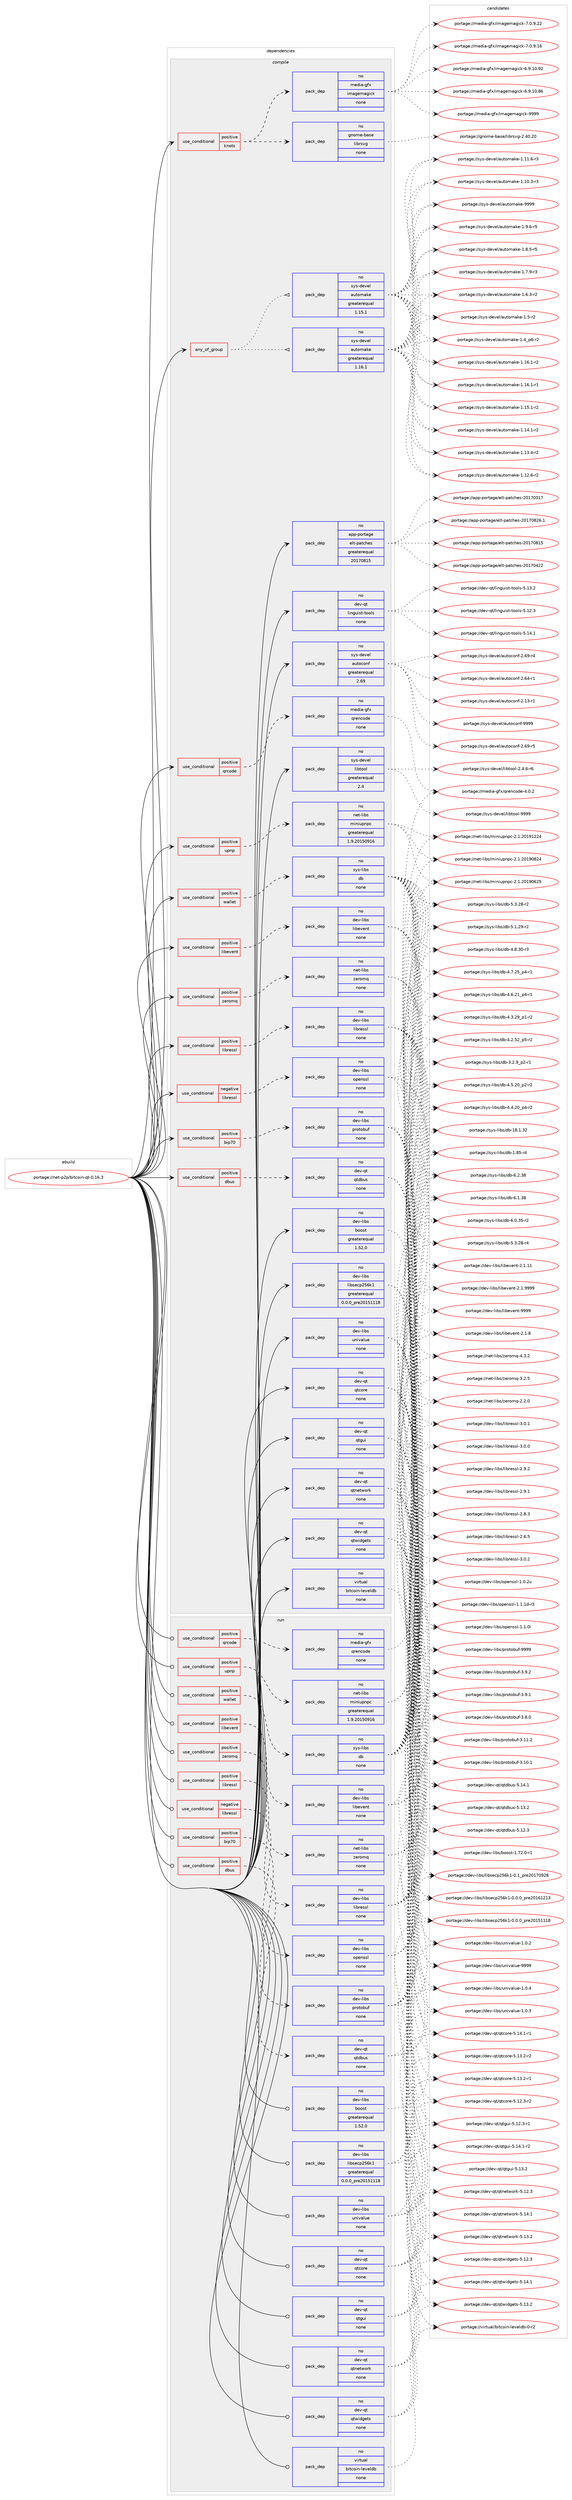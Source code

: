 digraph prolog {

# *************
# Graph options
# *************

newrank=true;
concentrate=true;
compound=true;
graph [rankdir=LR,fontname=Helvetica,fontsize=10,ranksep=1.5];#, ranksep=2.5, nodesep=0.2];
edge  [arrowhead=vee];
node  [fontname=Helvetica,fontsize=10];

# **********
# The ebuild
# **********

subgraph cluster_leftcol {
color=gray;
rank=same;
label=<<i>ebuild</i>>;
id [label="portage://net-p2p/bitcoin-qt-0.16.3", color=red, width=4, href="../net-p2p/bitcoin-qt-0.16.3.svg"];
}

# ****************
# The dependencies
# ****************

subgraph cluster_midcol {
color=gray;
label=<<i>dependencies</i>>;
subgraph cluster_compile {
fillcolor="#eeeeee";
style=filled;
label=<<i>compile</i>>;
subgraph any1822 {
dependency115019 [label=<<TABLE BORDER="0" CELLBORDER="1" CELLSPACING="0" CELLPADDING="4"><TR><TD CELLPADDING="10">any_of_group</TD></TR></TABLE>>, shape=none, color=red];subgraph pack89685 {
dependency115020 [label=<<TABLE BORDER="0" CELLBORDER="1" CELLSPACING="0" CELLPADDING="4" WIDTH="220"><TR><TD ROWSPAN="6" CELLPADDING="30">pack_dep</TD></TR><TR><TD WIDTH="110">no</TD></TR><TR><TD>sys-devel</TD></TR><TR><TD>automake</TD></TR><TR><TD>greaterequal</TD></TR><TR><TD>1.16.1</TD></TR></TABLE>>, shape=none, color=blue];
}
dependency115019:e -> dependency115020:w [weight=20,style="dotted",arrowhead="oinv"];
subgraph pack89686 {
dependency115021 [label=<<TABLE BORDER="0" CELLBORDER="1" CELLSPACING="0" CELLPADDING="4" WIDTH="220"><TR><TD ROWSPAN="6" CELLPADDING="30">pack_dep</TD></TR><TR><TD WIDTH="110">no</TD></TR><TR><TD>sys-devel</TD></TR><TR><TD>automake</TD></TR><TR><TD>greaterequal</TD></TR><TR><TD>1.15.1</TD></TR></TABLE>>, shape=none, color=blue];
}
dependency115019:e -> dependency115021:w [weight=20,style="dotted",arrowhead="oinv"];
}
id:e -> dependency115019:w [weight=20,style="solid",arrowhead="vee"];
subgraph cond23409 {
dependency115022 [label=<<TABLE BORDER="0" CELLBORDER="1" CELLSPACING="0" CELLPADDING="4"><TR><TD ROWSPAN="3" CELLPADDING="10">use_conditional</TD></TR><TR><TD>negative</TD></TR><TR><TD>libressl</TD></TR></TABLE>>, shape=none, color=red];
subgraph pack89687 {
dependency115023 [label=<<TABLE BORDER="0" CELLBORDER="1" CELLSPACING="0" CELLPADDING="4" WIDTH="220"><TR><TD ROWSPAN="6" CELLPADDING="30">pack_dep</TD></TR><TR><TD WIDTH="110">no</TD></TR><TR><TD>dev-libs</TD></TR><TR><TD>openssl</TD></TR><TR><TD>none</TD></TR><TR><TD></TD></TR></TABLE>>, shape=none, color=blue];
}
dependency115022:e -> dependency115023:w [weight=20,style="dashed",arrowhead="vee"];
}
id:e -> dependency115022:w [weight=20,style="solid",arrowhead="vee"];
subgraph cond23410 {
dependency115024 [label=<<TABLE BORDER="0" CELLBORDER="1" CELLSPACING="0" CELLPADDING="4"><TR><TD ROWSPAN="3" CELLPADDING="10">use_conditional</TD></TR><TR><TD>positive</TD></TR><TR><TD>bip70</TD></TR></TABLE>>, shape=none, color=red];
subgraph pack89688 {
dependency115025 [label=<<TABLE BORDER="0" CELLBORDER="1" CELLSPACING="0" CELLPADDING="4" WIDTH="220"><TR><TD ROWSPAN="6" CELLPADDING="30">pack_dep</TD></TR><TR><TD WIDTH="110">no</TD></TR><TR><TD>dev-libs</TD></TR><TR><TD>protobuf</TD></TR><TR><TD>none</TD></TR><TR><TD></TD></TR></TABLE>>, shape=none, color=blue];
}
dependency115024:e -> dependency115025:w [weight=20,style="dashed",arrowhead="vee"];
}
id:e -> dependency115024:w [weight=20,style="solid",arrowhead="vee"];
subgraph cond23411 {
dependency115026 [label=<<TABLE BORDER="0" CELLBORDER="1" CELLSPACING="0" CELLPADDING="4"><TR><TD ROWSPAN="3" CELLPADDING="10">use_conditional</TD></TR><TR><TD>positive</TD></TR><TR><TD>dbus</TD></TR></TABLE>>, shape=none, color=red];
subgraph pack89689 {
dependency115027 [label=<<TABLE BORDER="0" CELLBORDER="1" CELLSPACING="0" CELLPADDING="4" WIDTH="220"><TR><TD ROWSPAN="6" CELLPADDING="30">pack_dep</TD></TR><TR><TD WIDTH="110">no</TD></TR><TR><TD>dev-qt</TD></TR><TR><TD>qtdbus</TD></TR><TR><TD>none</TD></TR><TR><TD></TD></TR></TABLE>>, shape=none, color=blue];
}
dependency115026:e -> dependency115027:w [weight=20,style="dashed",arrowhead="vee"];
}
id:e -> dependency115026:w [weight=20,style="solid",arrowhead="vee"];
subgraph cond23412 {
dependency115028 [label=<<TABLE BORDER="0" CELLBORDER="1" CELLSPACING="0" CELLPADDING="4"><TR><TD ROWSPAN="3" CELLPADDING="10">use_conditional</TD></TR><TR><TD>positive</TD></TR><TR><TD>knots</TD></TR></TABLE>>, shape=none, color=red];
subgraph pack89690 {
dependency115029 [label=<<TABLE BORDER="0" CELLBORDER="1" CELLSPACING="0" CELLPADDING="4" WIDTH="220"><TR><TD ROWSPAN="6" CELLPADDING="30">pack_dep</TD></TR><TR><TD WIDTH="110">no</TD></TR><TR><TD>gnome-base</TD></TR><TR><TD>librsvg</TD></TR><TR><TD>none</TD></TR><TR><TD></TD></TR></TABLE>>, shape=none, color=blue];
}
dependency115028:e -> dependency115029:w [weight=20,style="dashed",arrowhead="vee"];
subgraph pack89691 {
dependency115030 [label=<<TABLE BORDER="0" CELLBORDER="1" CELLSPACING="0" CELLPADDING="4" WIDTH="220"><TR><TD ROWSPAN="6" CELLPADDING="30">pack_dep</TD></TR><TR><TD WIDTH="110">no</TD></TR><TR><TD>media-gfx</TD></TR><TR><TD>imagemagick</TD></TR><TR><TD>none</TD></TR><TR><TD></TD></TR></TABLE>>, shape=none, color=blue];
}
dependency115028:e -> dependency115030:w [weight=20,style="dashed",arrowhead="vee"];
}
id:e -> dependency115028:w [weight=20,style="solid",arrowhead="vee"];
subgraph cond23413 {
dependency115031 [label=<<TABLE BORDER="0" CELLBORDER="1" CELLSPACING="0" CELLPADDING="4"><TR><TD ROWSPAN="3" CELLPADDING="10">use_conditional</TD></TR><TR><TD>positive</TD></TR><TR><TD>libevent</TD></TR></TABLE>>, shape=none, color=red];
subgraph pack89692 {
dependency115032 [label=<<TABLE BORDER="0" CELLBORDER="1" CELLSPACING="0" CELLPADDING="4" WIDTH="220"><TR><TD ROWSPAN="6" CELLPADDING="30">pack_dep</TD></TR><TR><TD WIDTH="110">no</TD></TR><TR><TD>dev-libs</TD></TR><TR><TD>libevent</TD></TR><TR><TD>none</TD></TR><TR><TD></TD></TR></TABLE>>, shape=none, color=blue];
}
dependency115031:e -> dependency115032:w [weight=20,style="dashed",arrowhead="vee"];
}
id:e -> dependency115031:w [weight=20,style="solid",arrowhead="vee"];
subgraph cond23414 {
dependency115033 [label=<<TABLE BORDER="0" CELLBORDER="1" CELLSPACING="0" CELLPADDING="4"><TR><TD ROWSPAN="3" CELLPADDING="10">use_conditional</TD></TR><TR><TD>positive</TD></TR><TR><TD>libressl</TD></TR></TABLE>>, shape=none, color=red];
subgraph pack89693 {
dependency115034 [label=<<TABLE BORDER="0" CELLBORDER="1" CELLSPACING="0" CELLPADDING="4" WIDTH="220"><TR><TD ROWSPAN="6" CELLPADDING="30">pack_dep</TD></TR><TR><TD WIDTH="110">no</TD></TR><TR><TD>dev-libs</TD></TR><TR><TD>libressl</TD></TR><TR><TD>none</TD></TR><TR><TD></TD></TR></TABLE>>, shape=none, color=blue];
}
dependency115033:e -> dependency115034:w [weight=20,style="dashed",arrowhead="vee"];
}
id:e -> dependency115033:w [weight=20,style="solid",arrowhead="vee"];
subgraph cond23415 {
dependency115035 [label=<<TABLE BORDER="0" CELLBORDER="1" CELLSPACING="0" CELLPADDING="4"><TR><TD ROWSPAN="3" CELLPADDING="10">use_conditional</TD></TR><TR><TD>positive</TD></TR><TR><TD>qrcode</TD></TR></TABLE>>, shape=none, color=red];
subgraph pack89694 {
dependency115036 [label=<<TABLE BORDER="0" CELLBORDER="1" CELLSPACING="0" CELLPADDING="4" WIDTH="220"><TR><TD ROWSPAN="6" CELLPADDING="30">pack_dep</TD></TR><TR><TD WIDTH="110">no</TD></TR><TR><TD>media-gfx</TD></TR><TR><TD>qrencode</TD></TR><TR><TD>none</TD></TR><TR><TD></TD></TR></TABLE>>, shape=none, color=blue];
}
dependency115035:e -> dependency115036:w [weight=20,style="dashed",arrowhead="vee"];
}
id:e -> dependency115035:w [weight=20,style="solid",arrowhead="vee"];
subgraph cond23416 {
dependency115037 [label=<<TABLE BORDER="0" CELLBORDER="1" CELLSPACING="0" CELLPADDING="4"><TR><TD ROWSPAN="3" CELLPADDING="10">use_conditional</TD></TR><TR><TD>positive</TD></TR><TR><TD>upnp</TD></TR></TABLE>>, shape=none, color=red];
subgraph pack89695 {
dependency115038 [label=<<TABLE BORDER="0" CELLBORDER="1" CELLSPACING="0" CELLPADDING="4" WIDTH="220"><TR><TD ROWSPAN="6" CELLPADDING="30">pack_dep</TD></TR><TR><TD WIDTH="110">no</TD></TR><TR><TD>net-libs</TD></TR><TR><TD>miniupnpc</TD></TR><TR><TD>greaterequal</TD></TR><TR><TD>1.9.20150916</TD></TR></TABLE>>, shape=none, color=blue];
}
dependency115037:e -> dependency115038:w [weight=20,style="dashed",arrowhead="vee"];
}
id:e -> dependency115037:w [weight=20,style="solid",arrowhead="vee"];
subgraph cond23417 {
dependency115039 [label=<<TABLE BORDER="0" CELLBORDER="1" CELLSPACING="0" CELLPADDING="4"><TR><TD ROWSPAN="3" CELLPADDING="10">use_conditional</TD></TR><TR><TD>positive</TD></TR><TR><TD>wallet</TD></TR></TABLE>>, shape=none, color=red];
subgraph pack89696 {
dependency115040 [label=<<TABLE BORDER="0" CELLBORDER="1" CELLSPACING="0" CELLPADDING="4" WIDTH="220"><TR><TD ROWSPAN="6" CELLPADDING="30">pack_dep</TD></TR><TR><TD WIDTH="110">no</TD></TR><TR><TD>sys-libs</TD></TR><TR><TD>db</TD></TR><TR><TD>none</TD></TR><TR><TD></TD></TR></TABLE>>, shape=none, color=blue];
}
dependency115039:e -> dependency115040:w [weight=20,style="dashed",arrowhead="vee"];
}
id:e -> dependency115039:w [weight=20,style="solid",arrowhead="vee"];
subgraph cond23418 {
dependency115041 [label=<<TABLE BORDER="0" CELLBORDER="1" CELLSPACING="0" CELLPADDING="4"><TR><TD ROWSPAN="3" CELLPADDING="10">use_conditional</TD></TR><TR><TD>positive</TD></TR><TR><TD>zeromq</TD></TR></TABLE>>, shape=none, color=red];
subgraph pack89697 {
dependency115042 [label=<<TABLE BORDER="0" CELLBORDER="1" CELLSPACING="0" CELLPADDING="4" WIDTH="220"><TR><TD ROWSPAN="6" CELLPADDING="30">pack_dep</TD></TR><TR><TD WIDTH="110">no</TD></TR><TR><TD>net-libs</TD></TR><TR><TD>zeromq</TD></TR><TR><TD>none</TD></TR><TR><TD></TD></TR></TABLE>>, shape=none, color=blue];
}
dependency115041:e -> dependency115042:w [weight=20,style="dashed",arrowhead="vee"];
}
id:e -> dependency115041:w [weight=20,style="solid",arrowhead="vee"];
subgraph pack89698 {
dependency115043 [label=<<TABLE BORDER="0" CELLBORDER="1" CELLSPACING="0" CELLPADDING="4" WIDTH="220"><TR><TD ROWSPAN="6" CELLPADDING="30">pack_dep</TD></TR><TR><TD WIDTH="110">no</TD></TR><TR><TD>app-portage</TD></TR><TR><TD>elt-patches</TD></TR><TR><TD>greaterequal</TD></TR><TR><TD>20170815</TD></TR></TABLE>>, shape=none, color=blue];
}
id:e -> dependency115043:w [weight=20,style="solid",arrowhead="vee"];
subgraph pack89699 {
dependency115044 [label=<<TABLE BORDER="0" CELLBORDER="1" CELLSPACING="0" CELLPADDING="4" WIDTH="220"><TR><TD ROWSPAN="6" CELLPADDING="30">pack_dep</TD></TR><TR><TD WIDTH="110">no</TD></TR><TR><TD>dev-libs</TD></TR><TR><TD>boost</TD></TR><TR><TD>greaterequal</TD></TR><TR><TD>1.52.0</TD></TR></TABLE>>, shape=none, color=blue];
}
id:e -> dependency115044:w [weight=20,style="solid",arrowhead="vee"];
subgraph pack89700 {
dependency115045 [label=<<TABLE BORDER="0" CELLBORDER="1" CELLSPACING="0" CELLPADDING="4" WIDTH="220"><TR><TD ROWSPAN="6" CELLPADDING="30">pack_dep</TD></TR><TR><TD WIDTH="110">no</TD></TR><TR><TD>dev-libs</TD></TR><TR><TD>libsecp256k1</TD></TR><TR><TD>greaterequal</TD></TR><TR><TD>0.0.0_pre20151118</TD></TR></TABLE>>, shape=none, color=blue];
}
id:e -> dependency115045:w [weight=20,style="solid",arrowhead="vee"];
subgraph pack89701 {
dependency115046 [label=<<TABLE BORDER="0" CELLBORDER="1" CELLSPACING="0" CELLPADDING="4" WIDTH="220"><TR><TD ROWSPAN="6" CELLPADDING="30">pack_dep</TD></TR><TR><TD WIDTH="110">no</TD></TR><TR><TD>dev-libs</TD></TR><TR><TD>univalue</TD></TR><TR><TD>none</TD></TR><TR><TD></TD></TR></TABLE>>, shape=none, color=blue];
}
id:e -> dependency115046:w [weight=20,style="solid",arrowhead="vee"];
subgraph pack89702 {
dependency115047 [label=<<TABLE BORDER="0" CELLBORDER="1" CELLSPACING="0" CELLPADDING="4" WIDTH="220"><TR><TD ROWSPAN="6" CELLPADDING="30">pack_dep</TD></TR><TR><TD WIDTH="110">no</TD></TR><TR><TD>dev-qt</TD></TR><TR><TD>linguist-tools</TD></TR><TR><TD>none</TD></TR><TR><TD></TD></TR></TABLE>>, shape=none, color=blue];
}
id:e -> dependency115047:w [weight=20,style="solid",arrowhead="vee"];
subgraph pack89703 {
dependency115048 [label=<<TABLE BORDER="0" CELLBORDER="1" CELLSPACING="0" CELLPADDING="4" WIDTH="220"><TR><TD ROWSPAN="6" CELLPADDING="30">pack_dep</TD></TR><TR><TD WIDTH="110">no</TD></TR><TR><TD>dev-qt</TD></TR><TR><TD>qtcore</TD></TR><TR><TD>none</TD></TR><TR><TD></TD></TR></TABLE>>, shape=none, color=blue];
}
id:e -> dependency115048:w [weight=20,style="solid",arrowhead="vee"];
subgraph pack89704 {
dependency115049 [label=<<TABLE BORDER="0" CELLBORDER="1" CELLSPACING="0" CELLPADDING="4" WIDTH="220"><TR><TD ROWSPAN="6" CELLPADDING="30">pack_dep</TD></TR><TR><TD WIDTH="110">no</TD></TR><TR><TD>dev-qt</TD></TR><TR><TD>qtgui</TD></TR><TR><TD>none</TD></TR><TR><TD></TD></TR></TABLE>>, shape=none, color=blue];
}
id:e -> dependency115049:w [weight=20,style="solid",arrowhead="vee"];
subgraph pack89705 {
dependency115050 [label=<<TABLE BORDER="0" CELLBORDER="1" CELLSPACING="0" CELLPADDING="4" WIDTH="220"><TR><TD ROWSPAN="6" CELLPADDING="30">pack_dep</TD></TR><TR><TD WIDTH="110">no</TD></TR><TR><TD>dev-qt</TD></TR><TR><TD>qtnetwork</TD></TR><TR><TD>none</TD></TR><TR><TD></TD></TR></TABLE>>, shape=none, color=blue];
}
id:e -> dependency115050:w [weight=20,style="solid",arrowhead="vee"];
subgraph pack89706 {
dependency115051 [label=<<TABLE BORDER="0" CELLBORDER="1" CELLSPACING="0" CELLPADDING="4" WIDTH="220"><TR><TD ROWSPAN="6" CELLPADDING="30">pack_dep</TD></TR><TR><TD WIDTH="110">no</TD></TR><TR><TD>dev-qt</TD></TR><TR><TD>qtwidgets</TD></TR><TR><TD>none</TD></TR><TR><TD></TD></TR></TABLE>>, shape=none, color=blue];
}
id:e -> dependency115051:w [weight=20,style="solid",arrowhead="vee"];
subgraph pack89707 {
dependency115052 [label=<<TABLE BORDER="0" CELLBORDER="1" CELLSPACING="0" CELLPADDING="4" WIDTH="220"><TR><TD ROWSPAN="6" CELLPADDING="30">pack_dep</TD></TR><TR><TD WIDTH="110">no</TD></TR><TR><TD>sys-devel</TD></TR><TR><TD>autoconf</TD></TR><TR><TD>greaterequal</TD></TR><TR><TD>2.69</TD></TR></TABLE>>, shape=none, color=blue];
}
id:e -> dependency115052:w [weight=20,style="solid",arrowhead="vee"];
subgraph pack89708 {
dependency115053 [label=<<TABLE BORDER="0" CELLBORDER="1" CELLSPACING="0" CELLPADDING="4" WIDTH="220"><TR><TD ROWSPAN="6" CELLPADDING="30">pack_dep</TD></TR><TR><TD WIDTH="110">no</TD></TR><TR><TD>sys-devel</TD></TR><TR><TD>libtool</TD></TR><TR><TD>greaterequal</TD></TR><TR><TD>2.4</TD></TR></TABLE>>, shape=none, color=blue];
}
id:e -> dependency115053:w [weight=20,style="solid",arrowhead="vee"];
subgraph pack89709 {
dependency115054 [label=<<TABLE BORDER="0" CELLBORDER="1" CELLSPACING="0" CELLPADDING="4" WIDTH="220"><TR><TD ROWSPAN="6" CELLPADDING="30">pack_dep</TD></TR><TR><TD WIDTH="110">no</TD></TR><TR><TD>virtual</TD></TR><TR><TD>bitcoin-leveldb</TD></TR><TR><TD>none</TD></TR><TR><TD></TD></TR></TABLE>>, shape=none, color=blue];
}
id:e -> dependency115054:w [weight=20,style="solid",arrowhead="vee"];
}
subgraph cluster_compileandrun {
fillcolor="#eeeeee";
style=filled;
label=<<i>compile and run</i>>;
}
subgraph cluster_run {
fillcolor="#eeeeee";
style=filled;
label=<<i>run</i>>;
subgraph cond23419 {
dependency115055 [label=<<TABLE BORDER="0" CELLBORDER="1" CELLSPACING="0" CELLPADDING="4"><TR><TD ROWSPAN="3" CELLPADDING="10">use_conditional</TD></TR><TR><TD>negative</TD></TR><TR><TD>libressl</TD></TR></TABLE>>, shape=none, color=red];
subgraph pack89710 {
dependency115056 [label=<<TABLE BORDER="0" CELLBORDER="1" CELLSPACING="0" CELLPADDING="4" WIDTH="220"><TR><TD ROWSPAN="6" CELLPADDING="30">pack_dep</TD></TR><TR><TD WIDTH="110">no</TD></TR><TR><TD>dev-libs</TD></TR><TR><TD>openssl</TD></TR><TR><TD>none</TD></TR><TR><TD></TD></TR></TABLE>>, shape=none, color=blue];
}
dependency115055:e -> dependency115056:w [weight=20,style="dashed",arrowhead="vee"];
}
id:e -> dependency115055:w [weight=20,style="solid",arrowhead="odot"];
subgraph cond23420 {
dependency115057 [label=<<TABLE BORDER="0" CELLBORDER="1" CELLSPACING="0" CELLPADDING="4"><TR><TD ROWSPAN="3" CELLPADDING="10">use_conditional</TD></TR><TR><TD>positive</TD></TR><TR><TD>bip70</TD></TR></TABLE>>, shape=none, color=red];
subgraph pack89711 {
dependency115058 [label=<<TABLE BORDER="0" CELLBORDER="1" CELLSPACING="0" CELLPADDING="4" WIDTH="220"><TR><TD ROWSPAN="6" CELLPADDING="30">pack_dep</TD></TR><TR><TD WIDTH="110">no</TD></TR><TR><TD>dev-libs</TD></TR><TR><TD>protobuf</TD></TR><TR><TD>none</TD></TR><TR><TD></TD></TR></TABLE>>, shape=none, color=blue];
}
dependency115057:e -> dependency115058:w [weight=20,style="dashed",arrowhead="vee"];
}
id:e -> dependency115057:w [weight=20,style="solid",arrowhead="odot"];
subgraph cond23421 {
dependency115059 [label=<<TABLE BORDER="0" CELLBORDER="1" CELLSPACING="0" CELLPADDING="4"><TR><TD ROWSPAN="3" CELLPADDING="10">use_conditional</TD></TR><TR><TD>positive</TD></TR><TR><TD>dbus</TD></TR></TABLE>>, shape=none, color=red];
subgraph pack89712 {
dependency115060 [label=<<TABLE BORDER="0" CELLBORDER="1" CELLSPACING="0" CELLPADDING="4" WIDTH="220"><TR><TD ROWSPAN="6" CELLPADDING="30">pack_dep</TD></TR><TR><TD WIDTH="110">no</TD></TR><TR><TD>dev-qt</TD></TR><TR><TD>qtdbus</TD></TR><TR><TD>none</TD></TR><TR><TD></TD></TR></TABLE>>, shape=none, color=blue];
}
dependency115059:e -> dependency115060:w [weight=20,style="dashed",arrowhead="vee"];
}
id:e -> dependency115059:w [weight=20,style="solid",arrowhead="odot"];
subgraph cond23422 {
dependency115061 [label=<<TABLE BORDER="0" CELLBORDER="1" CELLSPACING="0" CELLPADDING="4"><TR><TD ROWSPAN="3" CELLPADDING="10">use_conditional</TD></TR><TR><TD>positive</TD></TR><TR><TD>libevent</TD></TR></TABLE>>, shape=none, color=red];
subgraph pack89713 {
dependency115062 [label=<<TABLE BORDER="0" CELLBORDER="1" CELLSPACING="0" CELLPADDING="4" WIDTH="220"><TR><TD ROWSPAN="6" CELLPADDING="30">pack_dep</TD></TR><TR><TD WIDTH="110">no</TD></TR><TR><TD>dev-libs</TD></TR><TR><TD>libevent</TD></TR><TR><TD>none</TD></TR><TR><TD></TD></TR></TABLE>>, shape=none, color=blue];
}
dependency115061:e -> dependency115062:w [weight=20,style="dashed",arrowhead="vee"];
}
id:e -> dependency115061:w [weight=20,style="solid",arrowhead="odot"];
subgraph cond23423 {
dependency115063 [label=<<TABLE BORDER="0" CELLBORDER="1" CELLSPACING="0" CELLPADDING="4"><TR><TD ROWSPAN="3" CELLPADDING="10">use_conditional</TD></TR><TR><TD>positive</TD></TR><TR><TD>libressl</TD></TR></TABLE>>, shape=none, color=red];
subgraph pack89714 {
dependency115064 [label=<<TABLE BORDER="0" CELLBORDER="1" CELLSPACING="0" CELLPADDING="4" WIDTH="220"><TR><TD ROWSPAN="6" CELLPADDING="30">pack_dep</TD></TR><TR><TD WIDTH="110">no</TD></TR><TR><TD>dev-libs</TD></TR><TR><TD>libressl</TD></TR><TR><TD>none</TD></TR><TR><TD></TD></TR></TABLE>>, shape=none, color=blue];
}
dependency115063:e -> dependency115064:w [weight=20,style="dashed",arrowhead="vee"];
}
id:e -> dependency115063:w [weight=20,style="solid",arrowhead="odot"];
subgraph cond23424 {
dependency115065 [label=<<TABLE BORDER="0" CELLBORDER="1" CELLSPACING="0" CELLPADDING="4"><TR><TD ROWSPAN="3" CELLPADDING="10">use_conditional</TD></TR><TR><TD>positive</TD></TR><TR><TD>qrcode</TD></TR></TABLE>>, shape=none, color=red];
subgraph pack89715 {
dependency115066 [label=<<TABLE BORDER="0" CELLBORDER="1" CELLSPACING="0" CELLPADDING="4" WIDTH="220"><TR><TD ROWSPAN="6" CELLPADDING="30">pack_dep</TD></TR><TR><TD WIDTH="110">no</TD></TR><TR><TD>media-gfx</TD></TR><TR><TD>qrencode</TD></TR><TR><TD>none</TD></TR><TR><TD></TD></TR></TABLE>>, shape=none, color=blue];
}
dependency115065:e -> dependency115066:w [weight=20,style="dashed",arrowhead="vee"];
}
id:e -> dependency115065:w [weight=20,style="solid",arrowhead="odot"];
subgraph cond23425 {
dependency115067 [label=<<TABLE BORDER="0" CELLBORDER="1" CELLSPACING="0" CELLPADDING="4"><TR><TD ROWSPAN="3" CELLPADDING="10">use_conditional</TD></TR><TR><TD>positive</TD></TR><TR><TD>upnp</TD></TR></TABLE>>, shape=none, color=red];
subgraph pack89716 {
dependency115068 [label=<<TABLE BORDER="0" CELLBORDER="1" CELLSPACING="0" CELLPADDING="4" WIDTH="220"><TR><TD ROWSPAN="6" CELLPADDING="30">pack_dep</TD></TR><TR><TD WIDTH="110">no</TD></TR><TR><TD>net-libs</TD></TR><TR><TD>miniupnpc</TD></TR><TR><TD>greaterequal</TD></TR><TR><TD>1.9.20150916</TD></TR></TABLE>>, shape=none, color=blue];
}
dependency115067:e -> dependency115068:w [weight=20,style="dashed",arrowhead="vee"];
}
id:e -> dependency115067:w [weight=20,style="solid",arrowhead="odot"];
subgraph cond23426 {
dependency115069 [label=<<TABLE BORDER="0" CELLBORDER="1" CELLSPACING="0" CELLPADDING="4"><TR><TD ROWSPAN="3" CELLPADDING="10">use_conditional</TD></TR><TR><TD>positive</TD></TR><TR><TD>wallet</TD></TR></TABLE>>, shape=none, color=red];
subgraph pack89717 {
dependency115070 [label=<<TABLE BORDER="0" CELLBORDER="1" CELLSPACING="0" CELLPADDING="4" WIDTH="220"><TR><TD ROWSPAN="6" CELLPADDING="30">pack_dep</TD></TR><TR><TD WIDTH="110">no</TD></TR><TR><TD>sys-libs</TD></TR><TR><TD>db</TD></TR><TR><TD>none</TD></TR><TR><TD></TD></TR></TABLE>>, shape=none, color=blue];
}
dependency115069:e -> dependency115070:w [weight=20,style="dashed",arrowhead="vee"];
}
id:e -> dependency115069:w [weight=20,style="solid",arrowhead="odot"];
subgraph cond23427 {
dependency115071 [label=<<TABLE BORDER="0" CELLBORDER="1" CELLSPACING="0" CELLPADDING="4"><TR><TD ROWSPAN="3" CELLPADDING="10">use_conditional</TD></TR><TR><TD>positive</TD></TR><TR><TD>zeromq</TD></TR></TABLE>>, shape=none, color=red];
subgraph pack89718 {
dependency115072 [label=<<TABLE BORDER="0" CELLBORDER="1" CELLSPACING="0" CELLPADDING="4" WIDTH="220"><TR><TD ROWSPAN="6" CELLPADDING="30">pack_dep</TD></TR><TR><TD WIDTH="110">no</TD></TR><TR><TD>net-libs</TD></TR><TR><TD>zeromq</TD></TR><TR><TD>none</TD></TR><TR><TD></TD></TR></TABLE>>, shape=none, color=blue];
}
dependency115071:e -> dependency115072:w [weight=20,style="dashed",arrowhead="vee"];
}
id:e -> dependency115071:w [weight=20,style="solid",arrowhead="odot"];
subgraph pack89719 {
dependency115073 [label=<<TABLE BORDER="0" CELLBORDER="1" CELLSPACING="0" CELLPADDING="4" WIDTH="220"><TR><TD ROWSPAN="6" CELLPADDING="30">pack_dep</TD></TR><TR><TD WIDTH="110">no</TD></TR><TR><TD>dev-libs</TD></TR><TR><TD>boost</TD></TR><TR><TD>greaterequal</TD></TR><TR><TD>1.52.0</TD></TR></TABLE>>, shape=none, color=blue];
}
id:e -> dependency115073:w [weight=20,style="solid",arrowhead="odot"];
subgraph pack89720 {
dependency115074 [label=<<TABLE BORDER="0" CELLBORDER="1" CELLSPACING="0" CELLPADDING="4" WIDTH="220"><TR><TD ROWSPAN="6" CELLPADDING="30">pack_dep</TD></TR><TR><TD WIDTH="110">no</TD></TR><TR><TD>dev-libs</TD></TR><TR><TD>libsecp256k1</TD></TR><TR><TD>greaterequal</TD></TR><TR><TD>0.0.0_pre20151118</TD></TR></TABLE>>, shape=none, color=blue];
}
id:e -> dependency115074:w [weight=20,style="solid",arrowhead="odot"];
subgraph pack89721 {
dependency115075 [label=<<TABLE BORDER="0" CELLBORDER="1" CELLSPACING="0" CELLPADDING="4" WIDTH="220"><TR><TD ROWSPAN="6" CELLPADDING="30">pack_dep</TD></TR><TR><TD WIDTH="110">no</TD></TR><TR><TD>dev-libs</TD></TR><TR><TD>univalue</TD></TR><TR><TD>none</TD></TR><TR><TD></TD></TR></TABLE>>, shape=none, color=blue];
}
id:e -> dependency115075:w [weight=20,style="solid",arrowhead="odot"];
subgraph pack89722 {
dependency115076 [label=<<TABLE BORDER="0" CELLBORDER="1" CELLSPACING="0" CELLPADDING="4" WIDTH="220"><TR><TD ROWSPAN="6" CELLPADDING="30">pack_dep</TD></TR><TR><TD WIDTH="110">no</TD></TR><TR><TD>dev-qt</TD></TR><TR><TD>qtcore</TD></TR><TR><TD>none</TD></TR><TR><TD></TD></TR></TABLE>>, shape=none, color=blue];
}
id:e -> dependency115076:w [weight=20,style="solid",arrowhead="odot"];
subgraph pack89723 {
dependency115077 [label=<<TABLE BORDER="0" CELLBORDER="1" CELLSPACING="0" CELLPADDING="4" WIDTH="220"><TR><TD ROWSPAN="6" CELLPADDING="30">pack_dep</TD></TR><TR><TD WIDTH="110">no</TD></TR><TR><TD>dev-qt</TD></TR><TR><TD>qtgui</TD></TR><TR><TD>none</TD></TR><TR><TD></TD></TR></TABLE>>, shape=none, color=blue];
}
id:e -> dependency115077:w [weight=20,style="solid",arrowhead="odot"];
subgraph pack89724 {
dependency115078 [label=<<TABLE BORDER="0" CELLBORDER="1" CELLSPACING="0" CELLPADDING="4" WIDTH="220"><TR><TD ROWSPAN="6" CELLPADDING="30">pack_dep</TD></TR><TR><TD WIDTH="110">no</TD></TR><TR><TD>dev-qt</TD></TR><TR><TD>qtnetwork</TD></TR><TR><TD>none</TD></TR><TR><TD></TD></TR></TABLE>>, shape=none, color=blue];
}
id:e -> dependency115078:w [weight=20,style="solid",arrowhead="odot"];
subgraph pack89725 {
dependency115079 [label=<<TABLE BORDER="0" CELLBORDER="1" CELLSPACING="0" CELLPADDING="4" WIDTH="220"><TR><TD ROWSPAN="6" CELLPADDING="30">pack_dep</TD></TR><TR><TD WIDTH="110">no</TD></TR><TR><TD>dev-qt</TD></TR><TR><TD>qtwidgets</TD></TR><TR><TD>none</TD></TR><TR><TD></TD></TR></TABLE>>, shape=none, color=blue];
}
id:e -> dependency115079:w [weight=20,style="solid",arrowhead="odot"];
subgraph pack89726 {
dependency115080 [label=<<TABLE BORDER="0" CELLBORDER="1" CELLSPACING="0" CELLPADDING="4" WIDTH="220"><TR><TD ROWSPAN="6" CELLPADDING="30">pack_dep</TD></TR><TR><TD WIDTH="110">no</TD></TR><TR><TD>virtual</TD></TR><TR><TD>bitcoin-leveldb</TD></TR><TR><TD>none</TD></TR><TR><TD></TD></TR></TABLE>>, shape=none, color=blue];
}
id:e -> dependency115080:w [weight=20,style="solid",arrowhead="odot"];
}
}

# **************
# The candidates
# **************

subgraph cluster_choices {
rank=same;
color=gray;
label=<<i>candidates</i>>;

subgraph choice89685 {
color=black;
nodesep=1;
choice115121115451001011181011084797117116111109971071014557575757 [label="portage://sys-devel/automake-9999", color=red, width=4,href="../sys-devel/automake-9999.svg"];
choice115121115451001011181011084797117116111109971071014549465746544511453 [label="portage://sys-devel/automake-1.9.6-r5", color=red, width=4,href="../sys-devel/automake-1.9.6-r5.svg"];
choice115121115451001011181011084797117116111109971071014549465646534511453 [label="portage://sys-devel/automake-1.8.5-r5", color=red, width=4,href="../sys-devel/automake-1.8.5-r5.svg"];
choice115121115451001011181011084797117116111109971071014549465546574511451 [label="portage://sys-devel/automake-1.7.9-r3", color=red, width=4,href="../sys-devel/automake-1.7.9-r3.svg"];
choice115121115451001011181011084797117116111109971071014549465446514511450 [label="portage://sys-devel/automake-1.6.3-r2", color=red, width=4,href="../sys-devel/automake-1.6.3-r2.svg"];
choice11512111545100101118101108479711711611110997107101454946534511450 [label="portage://sys-devel/automake-1.5-r2", color=red, width=4,href="../sys-devel/automake-1.5-r2.svg"];
choice115121115451001011181011084797117116111109971071014549465295112544511450 [label="portage://sys-devel/automake-1.4_p6-r2", color=red, width=4,href="../sys-devel/automake-1.4_p6-r2.svg"];
choice11512111545100101118101108479711711611110997107101454946495446494511450 [label="portage://sys-devel/automake-1.16.1-r2", color=red, width=4,href="../sys-devel/automake-1.16.1-r2.svg"];
choice11512111545100101118101108479711711611110997107101454946495446494511449 [label="portage://sys-devel/automake-1.16.1-r1", color=red, width=4,href="../sys-devel/automake-1.16.1-r1.svg"];
choice11512111545100101118101108479711711611110997107101454946495346494511450 [label="portage://sys-devel/automake-1.15.1-r2", color=red, width=4,href="../sys-devel/automake-1.15.1-r2.svg"];
choice11512111545100101118101108479711711611110997107101454946495246494511450 [label="portage://sys-devel/automake-1.14.1-r2", color=red, width=4,href="../sys-devel/automake-1.14.1-r2.svg"];
choice11512111545100101118101108479711711611110997107101454946495146524511450 [label="portage://sys-devel/automake-1.13.4-r2", color=red, width=4,href="../sys-devel/automake-1.13.4-r2.svg"];
choice11512111545100101118101108479711711611110997107101454946495046544511450 [label="portage://sys-devel/automake-1.12.6-r2", color=red, width=4,href="../sys-devel/automake-1.12.6-r2.svg"];
choice11512111545100101118101108479711711611110997107101454946494946544511451 [label="portage://sys-devel/automake-1.11.6-r3", color=red, width=4,href="../sys-devel/automake-1.11.6-r3.svg"];
choice11512111545100101118101108479711711611110997107101454946494846514511451 [label="portage://sys-devel/automake-1.10.3-r3", color=red, width=4,href="../sys-devel/automake-1.10.3-r3.svg"];
dependency115020:e -> choice115121115451001011181011084797117116111109971071014557575757:w [style=dotted,weight="100"];
dependency115020:e -> choice115121115451001011181011084797117116111109971071014549465746544511453:w [style=dotted,weight="100"];
dependency115020:e -> choice115121115451001011181011084797117116111109971071014549465646534511453:w [style=dotted,weight="100"];
dependency115020:e -> choice115121115451001011181011084797117116111109971071014549465546574511451:w [style=dotted,weight="100"];
dependency115020:e -> choice115121115451001011181011084797117116111109971071014549465446514511450:w [style=dotted,weight="100"];
dependency115020:e -> choice11512111545100101118101108479711711611110997107101454946534511450:w [style=dotted,weight="100"];
dependency115020:e -> choice115121115451001011181011084797117116111109971071014549465295112544511450:w [style=dotted,weight="100"];
dependency115020:e -> choice11512111545100101118101108479711711611110997107101454946495446494511450:w [style=dotted,weight="100"];
dependency115020:e -> choice11512111545100101118101108479711711611110997107101454946495446494511449:w [style=dotted,weight="100"];
dependency115020:e -> choice11512111545100101118101108479711711611110997107101454946495346494511450:w [style=dotted,weight="100"];
dependency115020:e -> choice11512111545100101118101108479711711611110997107101454946495246494511450:w [style=dotted,weight="100"];
dependency115020:e -> choice11512111545100101118101108479711711611110997107101454946495146524511450:w [style=dotted,weight="100"];
dependency115020:e -> choice11512111545100101118101108479711711611110997107101454946495046544511450:w [style=dotted,weight="100"];
dependency115020:e -> choice11512111545100101118101108479711711611110997107101454946494946544511451:w [style=dotted,weight="100"];
dependency115020:e -> choice11512111545100101118101108479711711611110997107101454946494846514511451:w [style=dotted,weight="100"];
}
subgraph choice89686 {
color=black;
nodesep=1;
choice115121115451001011181011084797117116111109971071014557575757 [label="portage://sys-devel/automake-9999", color=red, width=4,href="../sys-devel/automake-9999.svg"];
choice115121115451001011181011084797117116111109971071014549465746544511453 [label="portage://sys-devel/automake-1.9.6-r5", color=red, width=4,href="../sys-devel/automake-1.9.6-r5.svg"];
choice115121115451001011181011084797117116111109971071014549465646534511453 [label="portage://sys-devel/automake-1.8.5-r5", color=red, width=4,href="../sys-devel/automake-1.8.5-r5.svg"];
choice115121115451001011181011084797117116111109971071014549465546574511451 [label="portage://sys-devel/automake-1.7.9-r3", color=red, width=4,href="../sys-devel/automake-1.7.9-r3.svg"];
choice115121115451001011181011084797117116111109971071014549465446514511450 [label="portage://sys-devel/automake-1.6.3-r2", color=red, width=4,href="../sys-devel/automake-1.6.3-r2.svg"];
choice11512111545100101118101108479711711611110997107101454946534511450 [label="portage://sys-devel/automake-1.5-r2", color=red, width=4,href="../sys-devel/automake-1.5-r2.svg"];
choice115121115451001011181011084797117116111109971071014549465295112544511450 [label="portage://sys-devel/automake-1.4_p6-r2", color=red, width=4,href="../sys-devel/automake-1.4_p6-r2.svg"];
choice11512111545100101118101108479711711611110997107101454946495446494511450 [label="portage://sys-devel/automake-1.16.1-r2", color=red, width=4,href="../sys-devel/automake-1.16.1-r2.svg"];
choice11512111545100101118101108479711711611110997107101454946495446494511449 [label="portage://sys-devel/automake-1.16.1-r1", color=red, width=4,href="../sys-devel/automake-1.16.1-r1.svg"];
choice11512111545100101118101108479711711611110997107101454946495346494511450 [label="portage://sys-devel/automake-1.15.1-r2", color=red, width=4,href="../sys-devel/automake-1.15.1-r2.svg"];
choice11512111545100101118101108479711711611110997107101454946495246494511450 [label="portage://sys-devel/automake-1.14.1-r2", color=red, width=4,href="../sys-devel/automake-1.14.1-r2.svg"];
choice11512111545100101118101108479711711611110997107101454946495146524511450 [label="portage://sys-devel/automake-1.13.4-r2", color=red, width=4,href="../sys-devel/automake-1.13.4-r2.svg"];
choice11512111545100101118101108479711711611110997107101454946495046544511450 [label="portage://sys-devel/automake-1.12.6-r2", color=red, width=4,href="../sys-devel/automake-1.12.6-r2.svg"];
choice11512111545100101118101108479711711611110997107101454946494946544511451 [label="portage://sys-devel/automake-1.11.6-r3", color=red, width=4,href="../sys-devel/automake-1.11.6-r3.svg"];
choice11512111545100101118101108479711711611110997107101454946494846514511451 [label="portage://sys-devel/automake-1.10.3-r3", color=red, width=4,href="../sys-devel/automake-1.10.3-r3.svg"];
dependency115021:e -> choice115121115451001011181011084797117116111109971071014557575757:w [style=dotted,weight="100"];
dependency115021:e -> choice115121115451001011181011084797117116111109971071014549465746544511453:w [style=dotted,weight="100"];
dependency115021:e -> choice115121115451001011181011084797117116111109971071014549465646534511453:w [style=dotted,weight="100"];
dependency115021:e -> choice115121115451001011181011084797117116111109971071014549465546574511451:w [style=dotted,weight="100"];
dependency115021:e -> choice115121115451001011181011084797117116111109971071014549465446514511450:w [style=dotted,weight="100"];
dependency115021:e -> choice11512111545100101118101108479711711611110997107101454946534511450:w [style=dotted,weight="100"];
dependency115021:e -> choice115121115451001011181011084797117116111109971071014549465295112544511450:w [style=dotted,weight="100"];
dependency115021:e -> choice11512111545100101118101108479711711611110997107101454946495446494511450:w [style=dotted,weight="100"];
dependency115021:e -> choice11512111545100101118101108479711711611110997107101454946495446494511449:w [style=dotted,weight="100"];
dependency115021:e -> choice11512111545100101118101108479711711611110997107101454946495346494511450:w [style=dotted,weight="100"];
dependency115021:e -> choice11512111545100101118101108479711711611110997107101454946495246494511450:w [style=dotted,weight="100"];
dependency115021:e -> choice11512111545100101118101108479711711611110997107101454946495146524511450:w [style=dotted,weight="100"];
dependency115021:e -> choice11512111545100101118101108479711711611110997107101454946495046544511450:w [style=dotted,weight="100"];
dependency115021:e -> choice11512111545100101118101108479711711611110997107101454946494946544511451:w [style=dotted,weight="100"];
dependency115021:e -> choice11512111545100101118101108479711711611110997107101454946494846514511451:w [style=dotted,weight="100"];
}
subgraph choice89687 {
color=black;
nodesep=1;
choice1001011184510810598115471111121011101151151084549464946491004511451 [label="portage://dev-libs/openssl-1.1.1d-r3", color=red, width=4,href="../dev-libs/openssl-1.1.1d-r3.svg"];
choice100101118451081059811547111112101110115115108454946494648108 [label="portage://dev-libs/openssl-1.1.0l", color=red, width=4,href="../dev-libs/openssl-1.1.0l.svg"];
choice100101118451081059811547111112101110115115108454946484650117 [label="portage://dev-libs/openssl-1.0.2u", color=red, width=4,href="../dev-libs/openssl-1.0.2u.svg"];
dependency115023:e -> choice1001011184510810598115471111121011101151151084549464946491004511451:w [style=dotted,weight="100"];
dependency115023:e -> choice100101118451081059811547111112101110115115108454946494648108:w [style=dotted,weight="100"];
dependency115023:e -> choice100101118451081059811547111112101110115115108454946484650117:w [style=dotted,weight="100"];
}
subgraph choice89688 {
color=black;
nodesep=1;
choice100101118451081059811547112114111116111981171024557575757 [label="portage://dev-libs/protobuf-9999", color=red, width=4,href="../dev-libs/protobuf-9999.svg"];
choice10010111845108105981154711211411111611198117102455146574650 [label="portage://dev-libs/protobuf-3.9.2", color=red, width=4,href="../dev-libs/protobuf-3.9.2.svg"];
choice10010111845108105981154711211411111611198117102455146574649 [label="portage://dev-libs/protobuf-3.9.1", color=red, width=4,href="../dev-libs/protobuf-3.9.1.svg"];
choice10010111845108105981154711211411111611198117102455146564648 [label="portage://dev-libs/protobuf-3.8.0", color=red, width=4,href="../dev-libs/protobuf-3.8.0.svg"];
choice1001011184510810598115471121141111161119811710245514649494650 [label="portage://dev-libs/protobuf-3.11.2", color=red, width=4,href="../dev-libs/protobuf-3.11.2.svg"];
choice1001011184510810598115471121141111161119811710245514649484649 [label="portage://dev-libs/protobuf-3.10.1", color=red, width=4,href="../dev-libs/protobuf-3.10.1.svg"];
dependency115025:e -> choice100101118451081059811547112114111116111981171024557575757:w [style=dotted,weight="100"];
dependency115025:e -> choice10010111845108105981154711211411111611198117102455146574650:w [style=dotted,weight="100"];
dependency115025:e -> choice10010111845108105981154711211411111611198117102455146574649:w [style=dotted,weight="100"];
dependency115025:e -> choice10010111845108105981154711211411111611198117102455146564648:w [style=dotted,weight="100"];
dependency115025:e -> choice1001011184510810598115471121141111161119811710245514649494650:w [style=dotted,weight="100"];
dependency115025:e -> choice1001011184510810598115471121141111161119811710245514649484649:w [style=dotted,weight="100"];
}
subgraph choice89689 {
color=black;
nodesep=1;
choice10010111845113116471131161009811711545534649524649 [label="portage://dev-qt/qtdbus-5.14.1", color=red, width=4,href="../dev-qt/qtdbus-5.14.1.svg"];
choice10010111845113116471131161009811711545534649514650 [label="portage://dev-qt/qtdbus-5.13.2", color=red, width=4,href="../dev-qt/qtdbus-5.13.2.svg"];
choice10010111845113116471131161009811711545534649504651 [label="portage://dev-qt/qtdbus-5.12.3", color=red, width=4,href="../dev-qt/qtdbus-5.12.3.svg"];
dependency115027:e -> choice10010111845113116471131161009811711545534649524649:w [style=dotted,weight="100"];
dependency115027:e -> choice10010111845113116471131161009811711545534649514650:w [style=dotted,weight="100"];
dependency115027:e -> choice10010111845113116471131161009811711545534649504651:w [style=dotted,weight="100"];
}
subgraph choice89690 {
color=black;
nodesep=1;
choice10311011110910145989711510147108105981141151181034550465248465048 [label="portage://gnome-base/librsvg-2.40.20", color=red, width=4,href="../gnome-base/librsvg-2.40.20.svg"];
dependency115029:e -> choice10311011110910145989711510147108105981141151181034550465248465048:w [style=dotted,weight="100"];
}
subgraph choice89691 {
color=black;
nodesep=1;
choice1091011001059745103102120471051099710310110997103105991074557575757 [label="portage://media-gfx/imagemagick-9999", color=red, width=4,href="../media-gfx/imagemagick-9999.svg"];
choice109101100105974510310212047105109971031011099710310599107455546484657465050 [label="portage://media-gfx/imagemagick-7.0.9.22", color=red, width=4,href="../media-gfx/imagemagick-7.0.9.22.svg"];
choice109101100105974510310212047105109971031011099710310599107455546484657464954 [label="portage://media-gfx/imagemagick-7.0.9.16", color=red, width=4,href="../media-gfx/imagemagick-7.0.9.16.svg"];
choice10910110010597451031021204710510997103101109971031059910745544657464948465750 [label="portage://media-gfx/imagemagick-6.9.10.92", color=red, width=4,href="../media-gfx/imagemagick-6.9.10.92.svg"];
choice10910110010597451031021204710510997103101109971031059910745544657464948465654 [label="portage://media-gfx/imagemagick-6.9.10.86", color=red, width=4,href="../media-gfx/imagemagick-6.9.10.86.svg"];
dependency115030:e -> choice1091011001059745103102120471051099710310110997103105991074557575757:w [style=dotted,weight="100"];
dependency115030:e -> choice109101100105974510310212047105109971031011099710310599107455546484657465050:w [style=dotted,weight="100"];
dependency115030:e -> choice109101100105974510310212047105109971031011099710310599107455546484657464954:w [style=dotted,weight="100"];
dependency115030:e -> choice10910110010597451031021204710510997103101109971031059910745544657464948465750:w [style=dotted,weight="100"];
dependency115030:e -> choice10910110010597451031021204710510997103101109971031059910745544657464948465654:w [style=dotted,weight="100"];
}
subgraph choice89692 {
color=black;
nodesep=1;
choice100101118451081059811547108105981011181011101164557575757 [label="portage://dev-libs/libevent-9999", color=red, width=4,href="../dev-libs/libevent-9999.svg"];
choice10010111845108105981154710810598101118101110116455046494657575757 [label="portage://dev-libs/libevent-2.1.9999", color=red, width=4,href="../dev-libs/libevent-2.1.9999.svg"];
choice10010111845108105981154710810598101118101110116455046494656 [label="portage://dev-libs/libevent-2.1.8", color=red, width=4,href="../dev-libs/libevent-2.1.8.svg"];
choice1001011184510810598115471081059810111810111011645504649464949 [label="portage://dev-libs/libevent-2.1.11", color=red, width=4,href="../dev-libs/libevent-2.1.11.svg"];
dependency115032:e -> choice100101118451081059811547108105981011181011101164557575757:w [style=dotted,weight="100"];
dependency115032:e -> choice10010111845108105981154710810598101118101110116455046494657575757:w [style=dotted,weight="100"];
dependency115032:e -> choice10010111845108105981154710810598101118101110116455046494656:w [style=dotted,weight="100"];
dependency115032:e -> choice1001011184510810598115471081059810111810111011645504649464949:w [style=dotted,weight="100"];
}
subgraph choice89693 {
color=black;
nodesep=1;
choice10010111845108105981154710810598114101115115108455146484650 [label="portage://dev-libs/libressl-3.0.2", color=red, width=4,href="../dev-libs/libressl-3.0.2.svg"];
choice10010111845108105981154710810598114101115115108455146484649 [label="portage://dev-libs/libressl-3.0.1", color=red, width=4,href="../dev-libs/libressl-3.0.1.svg"];
choice10010111845108105981154710810598114101115115108455146484648 [label="portage://dev-libs/libressl-3.0.0", color=red, width=4,href="../dev-libs/libressl-3.0.0.svg"];
choice10010111845108105981154710810598114101115115108455046574650 [label="portage://dev-libs/libressl-2.9.2", color=red, width=4,href="../dev-libs/libressl-2.9.2.svg"];
choice10010111845108105981154710810598114101115115108455046574649 [label="portage://dev-libs/libressl-2.9.1", color=red, width=4,href="../dev-libs/libressl-2.9.1.svg"];
choice10010111845108105981154710810598114101115115108455046564651 [label="portage://dev-libs/libressl-2.8.3", color=red, width=4,href="../dev-libs/libressl-2.8.3.svg"];
choice10010111845108105981154710810598114101115115108455046544653 [label="portage://dev-libs/libressl-2.6.5", color=red, width=4,href="../dev-libs/libressl-2.6.5.svg"];
dependency115034:e -> choice10010111845108105981154710810598114101115115108455146484650:w [style=dotted,weight="100"];
dependency115034:e -> choice10010111845108105981154710810598114101115115108455146484649:w [style=dotted,weight="100"];
dependency115034:e -> choice10010111845108105981154710810598114101115115108455146484648:w [style=dotted,weight="100"];
dependency115034:e -> choice10010111845108105981154710810598114101115115108455046574650:w [style=dotted,weight="100"];
dependency115034:e -> choice10010111845108105981154710810598114101115115108455046574649:w [style=dotted,weight="100"];
dependency115034:e -> choice10010111845108105981154710810598114101115115108455046564651:w [style=dotted,weight="100"];
dependency115034:e -> choice10010111845108105981154710810598114101115115108455046544653:w [style=dotted,weight="100"];
}
subgraph choice89694 {
color=black;
nodesep=1;
choice10910110010597451031021204711311410111099111100101455246484650 [label="portage://media-gfx/qrencode-4.0.2", color=red, width=4,href="../media-gfx/qrencode-4.0.2.svg"];
dependency115036:e -> choice10910110010597451031021204711311410111099111100101455246484650:w [style=dotted,weight="100"];
}
subgraph choice89695 {
color=black;
nodesep=1;
choice1101011164510810598115471091051101051171121101129945504649465048495749505052 [label="portage://net-libs/miniupnpc-2.1.20191224", color=red, width=4,href="../net-libs/miniupnpc-2.1.20191224.svg"];
choice1101011164510810598115471091051101051171121101129945504649465048495748565052 [label="portage://net-libs/miniupnpc-2.1.20190824", color=red, width=4,href="../net-libs/miniupnpc-2.1.20190824.svg"];
choice1101011164510810598115471091051101051171121101129945504649465048495748545053 [label="portage://net-libs/miniupnpc-2.1.20190625", color=red, width=4,href="../net-libs/miniupnpc-2.1.20190625.svg"];
dependency115038:e -> choice1101011164510810598115471091051101051171121101129945504649465048495749505052:w [style=dotted,weight="100"];
dependency115038:e -> choice1101011164510810598115471091051101051171121101129945504649465048495748565052:w [style=dotted,weight="100"];
dependency115038:e -> choice1101011164510810598115471091051101051171121101129945504649465048495748545053:w [style=dotted,weight="100"];
}
subgraph choice89696 {
color=black;
nodesep=1;
choice1151211154510810598115471009845544650465156 [label="portage://sys-libs/db-6.2.38", color=red, width=4,href="../sys-libs/db-6.2.38.svg"];
choice1151211154510810598115471009845544649465156 [label="portage://sys-libs/db-6.1.38", color=red, width=4,href="../sys-libs/db-6.1.38.svg"];
choice11512111545108105981154710098455446484651534511450 [label="portage://sys-libs/db-6.0.35-r2", color=red, width=4,href="../sys-libs/db-6.0.35-r2.svg"];
choice11512111545108105981154710098455346514650564511452 [label="portage://sys-libs/db-5.3.28-r4", color=red, width=4,href="../sys-libs/db-5.3.28-r4.svg"];
choice11512111545108105981154710098455346514650564511450 [label="portage://sys-libs/db-5.3.28-r2", color=red, width=4,href="../sys-libs/db-5.3.28-r2.svg"];
choice11512111545108105981154710098455346494650574511450 [label="portage://sys-libs/db-5.1.29-r2", color=red, width=4,href="../sys-libs/db-5.1.29-r2.svg"];
choice11512111545108105981154710098455246564651484511451 [label="portage://sys-libs/db-4.8.30-r3", color=red, width=4,href="../sys-libs/db-4.8.30-r3.svg"];
choice115121115451081059811547100984552465546505395112524511449 [label="portage://sys-libs/db-4.7.25_p4-r1", color=red, width=4,href="../sys-libs/db-4.7.25_p4-r1.svg"];
choice115121115451081059811547100984552465446504995112524511449 [label="portage://sys-libs/db-4.6.21_p4-r1", color=red, width=4,href="../sys-libs/db-4.6.21_p4-r1.svg"];
choice115121115451081059811547100984552465346504895112504511450 [label="portage://sys-libs/db-4.5.20_p2-r2", color=red, width=4,href="../sys-libs/db-4.5.20_p2-r2.svg"];
choice115121115451081059811547100984552465246504895112524511450 [label="portage://sys-libs/db-4.4.20_p4-r2", color=red, width=4,href="../sys-libs/db-4.4.20_p4-r2.svg"];
choice115121115451081059811547100984552465146505795112494511450 [label="portage://sys-libs/db-4.3.29_p1-r2", color=red, width=4,href="../sys-libs/db-4.3.29_p1-r2.svg"];
choice115121115451081059811547100984552465046535095112534511450 [label="portage://sys-libs/db-4.2.52_p5-r2", color=red, width=4,href="../sys-libs/db-4.2.52_p5-r2.svg"];
choice1151211154510810598115471009845514650465795112504511449 [label="portage://sys-libs/db-3.2.9_p2-r1", color=red, width=4,href="../sys-libs/db-3.2.9_p2-r1.svg"];
choice115121115451081059811547100984549564649465150 [label="portage://sys-libs/db-18.1.32", color=red, width=4,href="../sys-libs/db-18.1.32.svg"];
choice1151211154510810598115471009845494656534511452 [label="portage://sys-libs/db-1.85-r4", color=red, width=4,href="../sys-libs/db-1.85-r4.svg"];
dependency115040:e -> choice1151211154510810598115471009845544650465156:w [style=dotted,weight="100"];
dependency115040:e -> choice1151211154510810598115471009845544649465156:w [style=dotted,weight="100"];
dependency115040:e -> choice11512111545108105981154710098455446484651534511450:w [style=dotted,weight="100"];
dependency115040:e -> choice11512111545108105981154710098455346514650564511452:w [style=dotted,weight="100"];
dependency115040:e -> choice11512111545108105981154710098455346514650564511450:w [style=dotted,weight="100"];
dependency115040:e -> choice11512111545108105981154710098455346494650574511450:w [style=dotted,weight="100"];
dependency115040:e -> choice11512111545108105981154710098455246564651484511451:w [style=dotted,weight="100"];
dependency115040:e -> choice115121115451081059811547100984552465546505395112524511449:w [style=dotted,weight="100"];
dependency115040:e -> choice115121115451081059811547100984552465446504995112524511449:w [style=dotted,weight="100"];
dependency115040:e -> choice115121115451081059811547100984552465346504895112504511450:w [style=dotted,weight="100"];
dependency115040:e -> choice115121115451081059811547100984552465246504895112524511450:w [style=dotted,weight="100"];
dependency115040:e -> choice115121115451081059811547100984552465146505795112494511450:w [style=dotted,weight="100"];
dependency115040:e -> choice115121115451081059811547100984552465046535095112534511450:w [style=dotted,weight="100"];
dependency115040:e -> choice1151211154510810598115471009845514650465795112504511449:w [style=dotted,weight="100"];
dependency115040:e -> choice115121115451081059811547100984549564649465150:w [style=dotted,weight="100"];
dependency115040:e -> choice1151211154510810598115471009845494656534511452:w [style=dotted,weight="100"];
}
subgraph choice89697 {
color=black;
nodesep=1;
choice110101116451081059811547122101114111109113455246514650 [label="portage://net-libs/zeromq-4.3.2", color=red, width=4,href="../net-libs/zeromq-4.3.2.svg"];
choice110101116451081059811547122101114111109113455146504653 [label="portage://net-libs/zeromq-3.2.5", color=red, width=4,href="../net-libs/zeromq-3.2.5.svg"];
choice110101116451081059811547122101114111109113455046504648 [label="portage://net-libs/zeromq-2.2.0", color=red, width=4,href="../net-libs/zeromq-2.2.0.svg"];
dependency115042:e -> choice110101116451081059811547122101114111109113455246514650:w [style=dotted,weight="100"];
dependency115042:e -> choice110101116451081059811547122101114111109113455146504653:w [style=dotted,weight="100"];
dependency115042:e -> choice110101116451081059811547122101114111109113455046504648:w [style=dotted,weight="100"];
}
subgraph choice89698 {
color=black;
nodesep=1;
choice971121124511211111411697103101471011081164511297116991041011154550484955485650544649 [label="portage://app-portage/elt-patches-20170826.1", color=red, width=4,href="../app-portage/elt-patches-20170826.1.svg"];
choice97112112451121111141169710310147101108116451129711699104101115455048495548564953 [label="portage://app-portage/elt-patches-20170815", color=red, width=4,href="../app-portage/elt-patches-20170815.svg"];
choice97112112451121111141169710310147101108116451129711699104101115455048495548525050 [label="portage://app-portage/elt-patches-20170422", color=red, width=4,href="../app-portage/elt-patches-20170422.svg"];
choice97112112451121111141169710310147101108116451129711699104101115455048495548514955 [label="portage://app-portage/elt-patches-20170317", color=red, width=4,href="../app-portage/elt-patches-20170317.svg"];
dependency115043:e -> choice971121124511211111411697103101471011081164511297116991041011154550484955485650544649:w [style=dotted,weight="100"];
dependency115043:e -> choice97112112451121111141169710310147101108116451129711699104101115455048495548564953:w [style=dotted,weight="100"];
dependency115043:e -> choice97112112451121111141169710310147101108116451129711699104101115455048495548525050:w [style=dotted,weight="100"];
dependency115043:e -> choice97112112451121111141169710310147101108116451129711699104101115455048495548514955:w [style=dotted,weight="100"];
}
subgraph choice89699 {
color=black;
nodesep=1;
choice10010111845108105981154798111111115116454946555046484511449 [label="portage://dev-libs/boost-1.72.0-r1", color=red, width=4,href="../dev-libs/boost-1.72.0-r1.svg"];
dependency115044:e -> choice10010111845108105981154798111111115116454946555046484511449:w [style=dotted,weight="100"];
}
subgraph choice89700 {
color=black;
nodesep=1;
choice10010111845108105981154710810598115101991125053541074945484649951121141015048495548575056 [label="portage://dev-libs/libsecp256k1-0.1_pre20170928", color=red, width=4,href="../dev-libs/libsecp256k1-0.1_pre20170928.svg"];
choice100101118451081059811547108105981151019911250535410749454846484648951121141015048495449504951 [label="portage://dev-libs/libsecp256k1-0.0.0_pre20161213", color=red, width=4,href="../dev-libs/libsecp256k1-0.0.0_pre20161213.svg"];
choice100101118451081059811547108105981151019911250535410749454846484648951121141015048495349494956 [label="portage://dev-libs/libsecp256k1-0.0.0_pre20151118", color=red, width=4,href="../dev-libs/libsecp256k1-0.0.0_pre20151118.svg"];
dependency115045:e -> choice10010111845108105981154710810598115101991125053541074945484649951121141015048495548575056:w [style=dotted,weight="100"];
dependency115045:e -> choice100101118451081059811547108105981151019911250535410749454846484648951121141015048495449504951:w [style=dotted,weight="100"];
dependency115045:e -> choice100101118451081059811547108105981151019911250535410749454846484648951121141015048495349494956:w [style=dotted,weight="100"];
}
subgraph choice89701 {
color=black;
nodesep=1;
choice100101118451081059811547117110105118971081171014557575757 [label="portage://dev-libs/univalue-9999", color=red, width=4,href="../dev-libs/univalue-9999.svg"];
choice10010111845108105981154711711010511897108117101454946484652 [label="portage://dev-libs/univalue-1.0.4", color=red, width=4,href="../dev-libs/univalue-1.0.4.svg"];
choice10010111845108105981154711711010511897108117101454946484651 [label="portage://dev-libs/univalue-1.0.3", color=red, width=4,href="../dev-libs/univalue-1.0.3.svg"];
choice10010111845108105981154711711010511897108117101454946484650 [label="portage://dev-libs/univalue-1.0.2", color=red, width=4,href="../dev-libs/univalue-1.0.2.svg"];
dependency115046:e -> choice100101118451081059811547117110105118971081171014557575757:w [style=dotted,weight="100"];
dependency115046:e -> choice10010111845108105981154711711010511897108117101454946484652:w [style=dotted,weight="100"];
dependency115046:e -> choice10010111845108105981154711711010511897108117101454946484651:w [style=dotted,weight="100"];
dependency115046:e -> choice10010111845108105981154711711010511897108117101454946484650:w [style=dotted,weight="100"];
}
subgraph choice89702 {
color=black;
nodesep=1;
choice10010111845113116471081051101031171051151164511611111110811545534649524649 [label="portage://dev-qt/linguist-tools-5.14.1", color=red, width=4,href="../dev-qt/linguist-tools-5.14.1.svg"];
choice10010111845113116471081051101031171051151164511611111110811545534649514650 [label="portage://dev-qt/linguist-tools-5.13.2", color=red, width=4,href="../dev-qt/linguist-tools-5.13.2.svg"];
choice10010111845113116471081051101031171051151164511611111110811545534649504651 [label="portage://dev-qt/linguist-tools-5.12.3", color=red, width=4,href="../dev-qt/linguist-tools-5.12.3.svg"];
dependency115047:e -> choice10010111845113116471081051101031171051151164511611111110811545534649524649:w [style=dotted,weight="100"];
dependency115047:e -> choice10010111845113116471081051101031171051151164511611111110811545534649514650:w [style=dotted,weight="100"];
dependency115047:e -> choice10010111845113116471081051101031171051151164511611111110811545534649504651:w [style=dotted,weight="100"];
}
subgraph choice89703 {
color=black;
nodesep=1;
choice100101118451131164711311699111114101455346495246494511449 [label="portage://dev-qt/qtcore-5.14.1-r1", color=red, width=4,href="../dev-qt/qtcore-5.14.1-r1.svg"];
choice100101118451131164711311699111114101455346495146504511450 [label="portage://dev-qt/qtcore-5.13.2-r2", color=red, width=4,href="../dev-qt/qtcore-5.13.2-r2.svg"];
choice100101118451131164711311699111114101455346495146504511449 [label="portage://dev-qt/qtcore-5.13.2-r1", color=red, width=4,href="../dev-qt/qtcore-5.13.2-r1.svg"];
choice100101118451131164711311699111114101455346495046514511450 [label="portage://dev-qt/qtcore-5.12.3-r2", color=red, width=4,href="../dev-qt/qtcore-5.12.3-r2.svg"];
dependency115048:e -> choice100101118451131164711311699111114101455346495246494511449:w [style=dotted,weight="100"];
dependency115048:e -> choice100101118451131164711311699111114101455346495146504511450:w [style=dotted,weight="100"];
dependency115048:e -> choice100101118451131164711311699111114101455346495146504511449:w [style=dotted,weight="100"];
dependency115048:e -> choice100101118451131164711311699111114101455346495046514511450:w [style=dotted,weight="100"];
}
subgraph choice89704 {
color=black;
nodesep=1;
choice1001011184511311647113116103117105455346495246494511450 [label="portage://dev-qt/qtgui-5.14.1-r2", color=red, width=4,href="../dev-qt/qtgui-5.14.1-r2.svg"];
choice100101118451131164711311610311710545534649514650 [label="portage://dev-qt/qtgui-5.13.2", color=red, width=4,href="../dev-qt/qtgui-5.13.2.svg"];
choice1001011184511311647113116103117105455346495046514511449 [label="portage://dev-qt/qtgui-5.12.3-r1", color=red, width=4,href="../dev-qt/qtgui-5.12.3-r1.svg"];
dependency115049:e -> choice1001011184511311647113116103117105455346495246494511450:w [style=dotted,weight="100"];
dependency115049:e -> choice100101118451131164711311610311710545534649514650:w [style=dotted,weight="100"];
dependency115049:e -> choice1001011184511311647113116103117105455346495046514511449:w [style=dotted,weight="100"];
}
subgraph choice89705 {
color=black;
nodesep=1;
choice100101118451131164711311611010111611911111410745534649524649 [label="portage://dev-qt/qtnetwork-5.14.1", color=red, width=4,href="../dev-qt/qtnetwork-5.14.1.svg"];
choice100101118451131164711311611010111611911111410745534649514650 [label="portage://dev-qt/qtnetwork-5.13.2", color=red, width=4,href="../dev-qt/qtnetwork-5.13.2.svg"];
choice100101118451131164711311611010111611911111410745534649504651 [label="portage://dev-qt/qtnetwork-5.12.3", color=red, width=4,href="../dev-qt/qtnetwork-5.12.3.svg"];
dependency115050:e -> choice100101118451131164711311611010111611911111410745534649524649:w [style=dotted,weight="100"];
dependency115050:e -> choice100101118451131164711311611010111611911111410745534649514650:w [style=dotted,weight="100"];
dependency115050:e -> choice100101118451131164711311611010111611911111410745534649504651:w [style=dotted,weight="100"];
}
subgraph choice89706 {
color=black;
nodesep=1;
choice100101118451131164711311611910510010310111611545534649524649 [label="portage://dev-qt/qtwidgets-5.14.1", color=red, width=4,href="../dev-qt/qtwidgets-5.14.1.svg"];
choice100101118451131164711311611910510010310111611545534649514650 [label="portage://dev-qt/qtwidgets-5.13.2", color=red, width=4,href="../dev-qt/qtwidgets-5.13.2.svg"];
choice100101118451131164711311611910510010310111611545534649504651 [label="portage://dev-qt/qtwidgets-5.12.3", color=red, width=4,href="../dev-qt/qtwidgets-5.12.3.svg"];
dependency115051:e -> choice100101118451131164711311611910510010310111611545534649524649:w [style=dotted,weight="100"];
dependency115051:e -> choice100101118451131164711311611910510010310111611545534649514650:w [style=dotted,weight="100"];
dependency115051:e -> choice100101118451131164711311611910510010310111611545534649504651:w [style=dotted,weight="100"];
}
subgraph choice89707 {
color=black;
nodesep=1;
choice115121115451001011181011084797117116111991111101024557575757 [label="portage://sys-devel/autoconf-9999", color=red, width=4,href="../sys-devel/autoconf-9999.svg"];
choice1151211154510010111810110847971171161119911111010245504654574511453 [label="portage://sys-devel/autoconf-2.69-r5", color=red, width=4,href="../sys-devel/autoconf-2.69-r5.svg"];
choice1151211154510010111810110847971171161119911111010245504654574511452 [label="portage://sys-devel/autoconf-2.69-r4", color=red, width=4,href="../sys-devel/autoconf-2.69-r4.svg"];
choice1151211154510010111810110847971171161119911111010245504654524511449 [label="portage://sys-devel/autoconf-2.64-r1", color=red, width=4,href="../sys-devel/autoconf-2.64-r1.svg"];
choice1151211154510010111810110847971171161119911111010245504649514511449 [label="portage://sys-devel/autoconf-2.13-r1", color=red, width=4,href="../sys-devel/autoconf-2.13-r1.svg"];
dependency115052:e -> choice115121115451001011181011084797117116111991111101024557575757:w [style=dotted,weight="100"];
dependency115052:e -> choice1151211154510010111810110847971171161119911111010245504654574511453:w [style=dotted,weight="100"];
dependency115052:e -> choice1151211154510010111810110847971171161119911111010245504654574511452:w [style=dotted,weight="100"];
dependency115052:e -> choice1151211154510010111810110847971171161119911111010245504654524511449:w [style=dotted,weight="100"];
dependency115052:e -> choice1151211154510010111810110847971171161119911111010245504649514511449:w [style=dotted,weight="100"];
}
subgraph choice89708 {
color=black;
nodesep=1;
choice1151211154510010111810110847108105981161111111084557575757 [label="portage://sys-devel/libtool-9999", color=red, width=4,href="../sys-devel/libtool-9999.svg"];
choice1151211154510010111810110847108105981161111111084550465246544511454 [label="portage://sys-devel/libtool-2.4.6-r6", color=red, width=4,href="../sys-devel/libtool-2.4.6-r6.svg"];
dependency115053:e -> choice1151211154510010111810110847108105981161111111084557575757:w [style=dotted,weight="100"];
dependency115053:e -> choice1151211154510010111810110847108105981161111111084550465246544511454:w [style=dotted,weight="100"];
}
subgraph choice89709 {
color=black;
nodesep=1;
choice11810511411611797108479810511699111105110451081011181011081009845484511450 [label="portage://virtual/bitcoin-leveldb-0-r2", color=red, width=4,href="../virtual/bitcoin-leveldb-0-r2.svg"];
dependency115054:e -> choice11810511411611797108479810511699111105110451081011181011081009845484511450:w [style=dotted,weight="100"];
}
subgraph choice89710 {
color=black;
nodesep=1;
choice1001011184510810598115471111121011101151151084549464946491004511451 [label="portage://dev-libs/openssl-1.1.1d-r3", color=red, width=4,href="../dev-libs/openssl-1.1.1d-r3.svg"];
choice100101118451081059811547111112101110115115108454946494648108 [label="portage://dev-libs/openssl-1.1.0l", color=red, width=4,href="../dev-libs/openssl-1.1.0l.svg"];
choice100101118451081059811547111112101110115115108454946484650117 [label="portage://dev-libs/openssl-1.0.2u", color=red, width=4,href="../dev-libs/openssl-1.0.2u.svg"];
dependency115056:e -> choice1001011184510810598115471111121011101151151084549464946491004511451:w [style=dotted,weight="100"];
dependency115056:e -> choice100101118451081059811547111112101110115115108454946494648108:w [style=dotted,weight="100"];
dependency115056:e -> choice100101118451081059811547111112101110115115108454946484650117:w [style=dotted,weight="100"];
}
subgraph choice89711 {
color=black;
nodesep=1;
choice100101118451081059811547112114111116111981171024557575757 [label="portage://dev-libs/protobuf-9999", color=red, width=4,href="../dev-libs/protobuf-9999.svg"];
choice10010111845108105981154711211411111611198117102455146574650 [label="portage://dev-libs/protobuf-3.9.2", color=red, width=4,href="../dev-libs/protobuf-3.9.2.svg"];
choice10010111845108105981154711211411111611198117102455146574649 [label="portage://dev-libs/protobuf-3.9.1", color=red, width=4,href="../dev-libs/protobuf-3.9.1.svg"];
choice10010111845108105981154711211411111611198117102455146564648 [label="portage://dev-libs/protobuf-3.8.0", color=red, width=4,href="../dev-libs/protobuf-3.8.0.svg"];
choice1001011184510810598115471121141111161119811710245514649494650 [label="portage://dev-libs/protobuf-3.11.2", color=red, width=4,href="../dev-libs/protobuf-3.11.2.svg"];
choice1001011184510810598115471121141111161119811710245514649484649 [label="portage://dev-libs/protobuf-3.10.1", color=red, width=4,href="../dev-libs/protobuf-3.10.1.svg"];
dependency115058:e -> choice100101118451081059811547112114111116111981171024557575757:w [style=dotted,weight="100"];
dependency115058:e -> choice10010111845108105981154711211411111611198117102455146574650:w [style=dotted,weight="100"];
dependency115058:e -> choice10010111845108105981154711211411111611198117102455146574649:w [style=dotted,weight="100"];
dependency115058:e -> choice10010111845108105981154711211411111611198117102455146564648:w [style=dotted,weight="100"];
dependency115058:e -> choice1001011184510810598115471121141111161119811710245514649494650:w [style=dotted,weight="100"];
dependency115058:e -> choice1001011184510810598115471121141111161119811710245514649484649:w [style=dotted,weight="100"];
}
subgraph choice89712 {
color=black;
nodesep=1;
choice10010111845113116471131161009811711545534649524649 [label="portage://dev-qt/qtdbus-5.14.1", color=red, width=4,href="../dev-qt/qtdbus-5.14.1.svg"];
choice10010111845113116471131161009811711545534649514650 [label="portage://dev-qt/qtdbus-5.13.2", color=red, width=4,href="../dev-qt/qtdbus-5.13.2.svg"];
choice10010111845113116471131161009811711545534649504651 [label="portage://dev-qt/qtdbus-5.12.3", color=red, width=4,href="../dev-qt/qtdbus-5.12.3.svg"];
dependency115060:e -> choice10010111845113116471131161009811711545534649524649:w [style=dotted,weight="100"];
dependency115060:e -> choice10010111845113116471131161009811711545534649514650:w [style=dotted,weight="100"];
dependency115060:e -> choice10010111845113116471131161009811711545534649504651:w [style=dotted,weight="100"];
}
subgraph choice89713 {
color=black;
nodesep=1;
choice100101118451081059811547108105981011181011101164557575757 [label="portage://dev-libs/libevent-9999", color=red, width=4,href="../dev-libs/libevent-9999.svg"];
choice10010111845108105981154710810598101118101110116455046494657575757 [label="portage://dev-libs/libevent-2.1.9999", color=red, width=4,href="../dev-libs/libevent-2.1.9999.svg"];
choice10010111845108105981154710810598101118101110116455046494656 [label="portage://dev-libs/libevent-2.1.8", color=red, width=4,href="../dev-libs/libevent-2.1.8.svg"];
choice1001011184510810598115471081059810111810111011645504649464949 [label="portage://dev-libs/libevent-2.1.11", color=red, width=4,href="../dev-libs/libevent-2.1.11.svg"];
dependency115062:e -> choice100101118451081059811547108105981011181011101164557575757:w [style=dotted,weight="100"];
dependency115062:e -> choice10010111845108105981154710810598101118101110116455046494657575757:w [style=dotted,weight="100"];
dependency115062:e -> choice10010111845108105981154710810598101118101110116455046494656:w [style=dotted,weight="100"];
dependency115062:e -> choice1001011184510810598115471081059810111810111011645504649464949:w [style=dotted,weight="100"];
}
subgraph choice89714 {
color=black;
nodesep=1;
choice10010111845108105981154710810598114101115115108455146484650 [label="portage://dev-libs/libressl-3.0.2", color=red, width=4,href="../dev-libs/libressl-3.0.2.svg"];
choice10010111845108105981154710810598114101115115108455146484649 [label="portage://dev-libs/libressl-3.0.1", color=red, width=4,href="../dev-libs/libressl-3.0.1.svg"];
choice10010111845108105981154710810598114101115115108455146484648 [label="portage://dev-libs/libressl-3.0.0", color=red, width=4,href="../dev-libs/libressl-3.0.0.svg"];
choice10010111845108105981154710810598114101115115108455046574650 [label="portage://dev-libs/libressl-2.9.2", color=red, width=4,href="../dev-libs/libressl-2.9.2.svg"];
choice10010111845108105981154710810598114101115115108455046574649 [label="portage://dev-libs/libressl-2.9.1", color=red, width=4,href="../dev-libs/libressl-2.9.1.svg"];
choice10010111845108105981154710810598114101115115108455046564651 [label="portage://dev-libs/libressl-2.8.3", color=red, width=4,href="../dev-libs/libressl-2.8.3.svg"];
choice10010111845108105981154710810598114101115115108455046544653 [label="portage://dev-libs/libressl-2.6.5", color=red, width=4,href="../dev-libs/libressl-2.6.5.svg"];
dependency115064:e -> choice10010111845108105981154710810598114101115115108455146484650:w [style=dotted,weight="100"];
dependency115064:e -> choice10010111845108105981154710810598114101115115108455146484649:w [style=dotted,weight="100"];
dependency115064:e -> choice10010111845108105981154710810598114101115115108455146484648:w [style=dotted,weight="100"];
dependency115064:e -> choice10010111845108105981154710810598114101115115108455046574650:w [style=dotted,weight="100"];
dependency115064:e -> choice10010111845108105981154710810598114101115115108455046574649:w [style=dotted,weight="100"];
dependency115064:e -> choice10010111845108105981154710810598114101115115108455046564651:w [style=dotted,weight="100"];
dependency115064:e -> choice10010111845108105981154710810598114101115115108455046544653:w [style=dotted,weight="100"];
}
subgraph choice89715 {
color=black;
nodesep=1;
choice10910110010597451031021204711311410111099111100101455246484650 [label="portage://media-gfx/qrencode-4.0.2", color=red, width=4,href="../media-gfx/qrencode-4.0.2.svg"];
dependency115066:e -> choice10910110010597451031021204711311410111099111100101455246484650:w [style=dotted,weight="100"];
}
subgraph choice89716 {
color=black;
nodesep=1;
choice1101011164510810598115471091051101051171121101129945504649465048495749505052 [label="portage://net-libs/miniupnpc-2.1.20191224", color=red, width=4,href="../net-libs/miniupnpc-2.1.20191224.svg"];
choice1101011164510810598115471091051101051171121101129945504649465048495748565052 [label="portage://net-libs/miniupnpc-2.1.20190824", color=red, width=4,href="../net-libs/miniupnpc-2.1.20190824.svg"];
choice1101011164510810598115471091051101051171121101129945504649465048495748545053 [label="portage://net-libs/miniupnpc-2.1.20190625", color=red, width=4,href="../net-libs/miniupnpc-2.1.20190625.svg"];
dependency115068:e -> choice1101011164510810598115471091051101051171121101129945504649465048495749505052:w [style=dotted,weight="100"];
dependency115068:e -> choice1101011164510810598115471091051101051171121101129945504649465048495748565052:w [style=dotted,weight="100"];
dependency115068:e -> choice1101011164510810598115471091051101051171121101129945504649465048495748545053:w [style=dotted,weight="100"];
}
subgraph choice89717 {
color=black;
nodesep=1;
choice1151211154510810598115471009845544650465156 [label="portage://sys-libs/db-6.2.38", color=red, width=4,href="../sys-libs/db-6.2.38.svg"];
choice1151211154510810598115471009845544649465156 [label="portage://sys-libs/db-6.1.38", color=red, width=4,href="../sys-libs/db-6.1.38.svg"];
choice11512111545108105981154710098455446484651534511450 [label="portage://sys-libs/db-6.0.35-r2", color=red, width=4,href="../sys-libs/db-6.0.35-r2.svg"];
choice11512111545108105981154710098455346514650564511452 [label="portage://sys-libs/db-5.3.28-r4", color=red, width=4,href="../sys-libs/db-5.3.28-r4.svg"];
choice11512111545108105981154710098455346514650564511450 [label="portage://sys-libs/db-5.3.28-r2", color=red, width=4,href="../sys-libs/db-5.3.28-r2.svg"];
choice11512111545108105981154710098455346494650574511450 [label="portage://sys-libs/db-5.1.29-r2", color=red, width=4,href="../sys-libs/db-5.1.29-r2.svg"];
choice11512111545108105981154710098455246564651484511451 [label="portage://sys-libs/db-4.8.30-r3", color=red, width=4,href="../sys-libs/db-4.8.30-r3.svg"];
choice115121115451081059811547100984552465546505395112524511449 [label="portage://sys-libs/db-4.7.25_p4-r1", color=red, width=4,href="../sys-libs/db-4.7.25_p4-r1.svg"];
choice115121115451081059811547100984552465446504995112524511449 [label="portage://sys-libs/db-4.6.21_p4-r1", color=red, width=4,href="../sys-libs/db-4.6.21_p4-r1.svg"];
choice115121115451081059811547100984552465346504895112504511450 [label="portage://sys-libs/db-4.5.20_p2-r2", color=red, width=4,href="../sys-libs/db-4.5.20_p2-r2.svg"];
choice115121115451081059811547100984552465246504895112524511450 [label="portage://sys-libs/db-4.4.20_p4-r2", color=red, width=4,href="../sys-libs/db-4.4.20_p4-r2.svg"];
choice115121115451081059811547100984552465146505795112494511450 [label="portage://sys-libs/db-4.3.29_p1-r2", color=red, width=4,href="../sys-libs/db-4.3.29_p1-r2.svg"];
choice115121115451081059811547100984552465046535095112534511450 [label="portage://sys-libs/db-4.2.52_p5-r2", color=red, width=4,href="../sys-libs/db-4.2.52_p5-r2.svg"];
choice1151211154510810598115471009845514650465795112504511449 [label="portage://sys-libs/db-3.2.9_p2-r1", color=red, width=4,href="../sys-libs/db-3.2.9_p2-r1.svg"];
choice115121115451081059811547100984549564649465150 [label="portage://sys-libs/db-18.1.32", color=red, width=4,href="../sys-libs/db-18.1.32.svg"];
choice1151211154510810598115471009845494656534511452 [label="portage://sys-libs/db-1.85-r4", color=red, width=4,href="../sys-libs/db-1.85-r4.svg"];
dependency115070:e -> choice1151211154510810598115471009845544650465156:w [style=dotted,weight="100"];
dependency115070:e -> choice1151211154510810598115471009845544649465156:w [style=dotted,weight="100"];
dependency115070:e -> choice11512111545108105981154710098455446484651534511450:w [style=dotted,weight="100"];
dependency115070:e -> choice11512111545108105981154710098455346514650564511452:w [style=dotted,weight="100"];
dependency115070:e -> choice11512111545108105981154710098455346514650564511450:w [style=dotted,weight="100"];
dependency115070:e -> choice11512111545108105981154710098455346494650574511450:w [style=dotted,weight="100"];
dependency115070:e -> choice11512111545108105981154710098455246564651484511451:w [style=dotted,weight="100"];
dependency115070:e -> choice115121115451081059811547100984552465546505395112524511449:w [style=dotted,weight="100"];
dependency115070:e -> choice115121115451081059811547100984552465446504995112524511449:w [style=dotted,weight="100"];
dependency115070:e -> choice115121115451081059811547100984552465346504895112504511450:w [style=dotted,weight="100"];
dependency115070:e -> choice115121115451081059811547100984552465246504895112524511450:w [style=dotted,weight="100"];
dependency115070:e -> choice115121115451081059811547100984552465146505795112494511450:w [style=dotted,weight="100"];
dependency115070:e -> choice115121115451081059811547100984552465046535095112534511450:w [style=dotted,weight="100"];
dependency115070:e -> choice1151211154510810598115471009845514650465795112504511449:w [style=dotted,weight="100"];
dependency115070:e -> choice115121115451081059811547100984549564649465150:w [style=dotted,weight="100"];
dependency115070:e -> choice1151211154510810598115471009845494656534511452:w [style=dotted,weight="100"];
}
subgraph choice89718 {
color=black;
nodesep=1;
choice110101116451081059811547122101114111109113455246514650 [label="portage://net-libs/zeromq-4.3.2", color=red, width=4,href="../net-libs/zeromq-4.3.2.svg"];
choice110101116451081059811547122101114111109113455146504653 [label="portage://net-libs/zeromq-3.2.5", color=red, width=4,href="../net-libs/zeromq-3.2.5.svg"];
choice110101116451081059811547122101114111109113455046504648 [label="portage://net-libs/zeromq-2.2.0", color=red, width=4,href="../net-libs/zeromq-2.2.0.svg"];
dependency115072:e -> choice110101116451081059811547122101114111109113455246514650:w [style=dotted,weight="100"];
dependency115072:e -> choice110101116451081059811547122101114111109113455146504653:w [style=dotted,weight="100"];
dependency115072:e -> choice110101116451081059811547122101114111109113455046504648:w [style=dotted,weight="100"];
}
subgraph choice89719 {
color=black;
nodesep=1;
choice10010111845108105981154798111111115116454946555046484511449 [label="portage://dev-libs/boost-1.72.0-r1", color=red, width=4,href="../dev-libs/boost-1.72.0-r1.svg"];
dependency115073:e -> choice10010111845108105981154798111111115116454946555046484511449:w [style=dotted,weight="100"];
}
subgraph choice89720 {
color=black;
nodesep=1;
choice10010111845108105981154710810598115101991125053541074945484649951121141015048495548575056 [label="portage://dev-libs/libsecp256k1-0.1_pre20170928", color=red, width=4,href="../dev-libs/libsecp256k1-0.1_pre20170928.svg"];
choice100101118451081059811547108105981151019911250535410749454846484648951121141015048495449504951 [label="portage://dev-libs/libsecp256k1-0.0.0_pre20161213", color=red, width=4,href="../dev-libs/libsecp256k1-0.0.0_pre20161213.svg"];
choice100101118451081059811547108105981151019911250535410749454846484648951121141015048495349494956 [label="portage://dev-libs/libsecp256k1-0.0.0_pre20151118", color=red, width=4,href="../dev-libs/libsecp256k1-0.0.0_pre20151118.svg"];
dependency115074:e -> choice10010111845108105981154710810598115101991125053541074945484649951121141015048495548575056:w [style=dotted,weight="100"];
dependency115074:e -> choice100101118451081059811547108105981151019911250535410749454846484648951121141015048495449504951:w [style=dotted,weight="100"];
dependency115074:e -> choice100101118451081059811547108105981151019911250535410749454846484648951121141015048495349494956:w [style=dotted,weight="100"];
}
subgraph choice89721 {
color=black;
nodesep=1;
choice100101118451081059811547117110105118971081171014557575757 [label="portage://dev-libs/univalue-9999", color=red, width=4,href="../dev-libs/univalue-9999.svg"];
choice10010111845108105981154711711010511897108117101454946484652 [label="portage://dev-libs/univalue-1.0.4", color=red, width=4,href="../dev-libs/univalue-1.0.4.svg"];
choice10010111845108105981154711711010511897108117101454946484651 [label="portage://dev-libs/univalue-1.0.3", color=red, width=4,href="../dev-libs/univalue-1.0.3.svg"];
choice10010111845108105981154711711010511897108117101454946484650 [label="portage://dev-libs/univalue-1.0.2", color=red, width=4,href="../dev-libs/univalue-1.0.2.svg"];
dependency115075:e -> choice100101118451081059811547117110105118971081171014557575757:w [style=dotted,weight="100"];
dependency115075:e -> choice10010111845108105981154711711010511897108117101454946484652:w [style=dotted,weight="100"];
dependency115075:e -> choice10010111845108105981154711711010511897108117101454946484651:w [style=dotted,weight="100"];
dependency115075:e -> choice10010111845108105981154711711010511897108117101454946484650:w [style=dotted,weight="100"];
}
subgraph choice89722 {
color=black;
nodesep=1;
choice100101118451131164711311699111114101455346495246494511449 [label="portage://dev-qt/qtcore-5.14.1-r1", color=red, width=4,href="../dev-qt/qtcore-5.14.1-r1.svg"];
choice100101118451131164711311699111114101455346495146504511450 [label="portage://dev-qt/qtcore-5.13.2-r2", color=red, width=4,href="../dev-qt/qtcore-5.13.2-r2.svg"];
choice100101118451131164711311699111114101455346495146504511449 [label="portage://dev-qt/qtcore-5.13.2-r1", color=red, width=4,href="../dev-qt/qtcore-5.13.2-r1.svg"];
choice100101118451131164711311699111114101455346495046514511450 [label="portage://dev-qt/qtcore-5.12.3-r2", color=red, width=4,href="../dev-qt/qtcore-5.12.3-r2.svg"];
dependency115076:e -> choice100101118451131164711311699111114101455346495246494511449:w [style=dotted,weight="100"];
dependency115076:e -> choice100101118451131164711311699111114101455346495146504511450:w [style=dotted,weight="100"];
dependency115076:e -> choice100101118451131164711311699111114101455346495146504511449:w [style=dotted,weight="100"];
dependency115076:e -> choice100101118451131164711311699111114101455346495046514511450:w [style=dotted,weight="100"];
}
subgraph choice89723 {
color=black;
nodesep=1;
choice1001011184511311647113116103117105455346495246494511450 [label="portage://dev-qt/qtgui-5.14.1-r2", color=red, width=4,href="../dev-qt/qtgui-5.14.1-r2.svg"];
choice100101118451131164711311610311710545534649514650 [label="portage://dev-qt/qtgui-5.13.2", color=red, width=4,href="../dev-qt/qtgui-5.13.2.svg"];
choice1001011184511311647113116103117105455346495046514511449 [label="portage://dev-qt/qtgui-5.12.3-r1", color=red, width=4,href="../dev-qt/qtgui-5.12.3-r1.svg"];
dependency115077:e -> choice1001011184511311647113116103117105455346495246494511450:w [style=dotted,weight="100"];
dependency115077:e -> choice100101118451131164711311610311710545534649514650:w [style=dotted,weight="100"];
dependency115077:e -> choice1001011184511311647113116103117105455346495046514511449:w [style=dotted,weight="100"];
}
subgraph choice89724 {
color=black;
nodesep=1;
choice100101118451131164711311611010111611911111410745534649524649 [label="portage://dev-qt/qtnetwork-5.14.1", color=red, width=4,href="../dev-qt/qtnetwork-5.14.1.svg"];
choice100101118451131164711311611010111611911111410745534649514650 [label="portage://dev-qt/qtnetwork-5.13.2", color=red, width=4,href="../dev-qt/qtnetwork-5.13.2.svg"];
choice100101118451131164711311611010111611911111410745534649504651 [label="portage://dev-qt/qtnetwork-5.12.3", color=red, width=4,href="../dev-qt/qtnetwork-5.12.3.svg"];
dependency115078:e -> choice100101118451131164711311611010111611911111410745534649524649:w [style=dotted,weight="100"];
dependency115078:e -> choice100101118451131164711311611010111611911111410745534649514650:w [style=dotted,weight="100"];
dependency115078:e -> choice100101118451131164711311611010111611911111410745534649504651:w [style=dotted,weight="100"];
}
subgraph choice89725 {
color=black;
nodesep=1;
choice100101118451131164711311611910510010310111611545534649524649 [label="portage://dev-qt/qtwidgets-5.14.1", color=red, width=4,href="../dev-qt/qtwidgets-5.14.1.svg"];
choice100101118451131164711311611910510010310111611545534649514650 [label="portage://dev-qt/qtwidgets-5.13.2", color=red, width=4,href="../dev-qt/qtwidgets-5.13.2.svg"];
choice100101118451131164711311611910510010310111611545534649504651 [label="portage://dev-qt/qtwidgets-5.12.3", color=red, width=4,href="../dev-qt/qtwidgets-5.12.3.svg"];
dependency115079:e -> choice100101118451131164711311611910510010310111611545534649524649:w [style=dotted,weight="100"];
dependency115079:e -> choice100101118451131164711311611910510010310111611545534649514650:w [style=dotted,weight="100"];
dependency115079:e -> choice100101118451131164711311611910510010310111611545534649504651:w [style=dotted,weight="100"];
}
subgraph choice89726 {
color=black;
nodesep=1;
choice11810511411611797108479810511699111105110451081011181011081009845484511450 [label="portage://virtual/bitcoin-leveldb-0-r2", color=red, width=4,href="../virtual/bitcoin-leveldb-0-r2.svg"];
dependency115080:e -> choice11810511411611797108479810511699111105110451081011181011081009845484511450:w [style=dotted,weight="100"];
}
}

}
